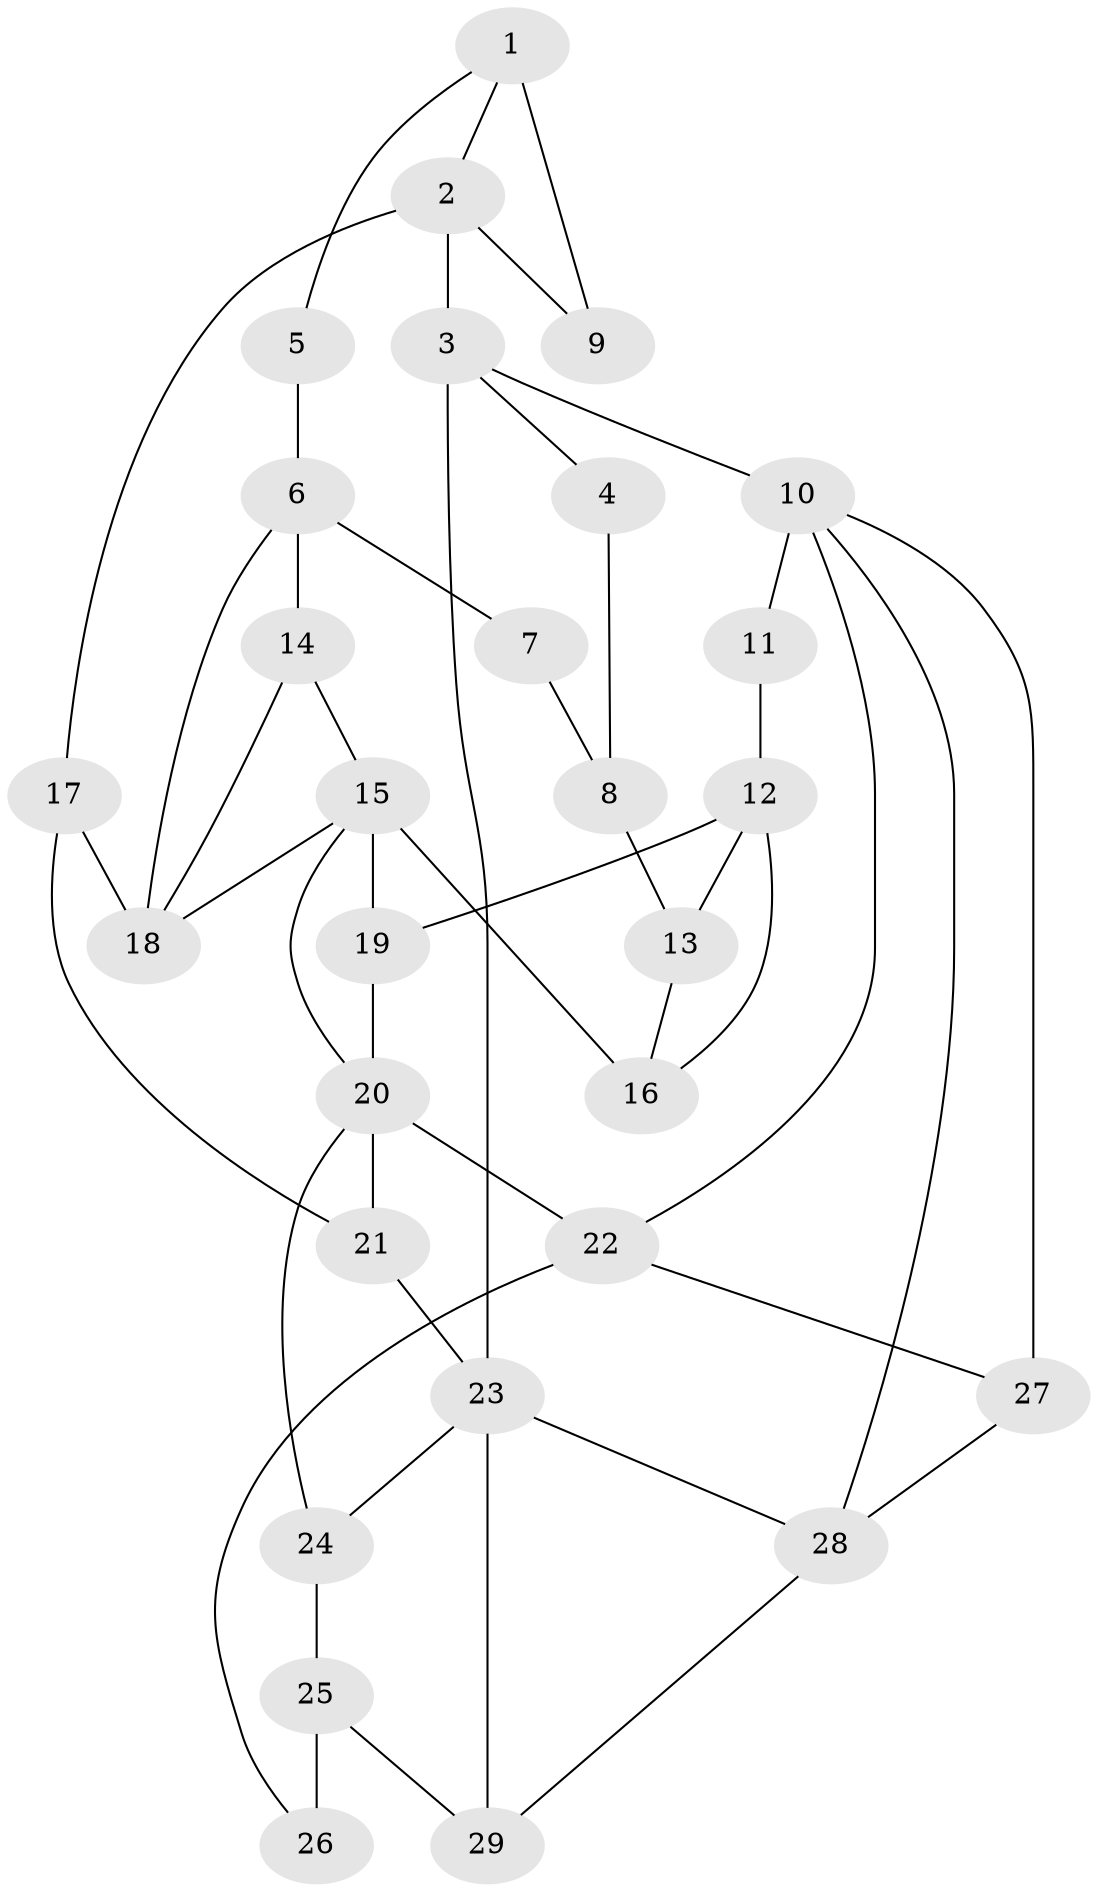 // original degree distribution, {3: 0.028169014084507043, 4: 0.2112676056338028, 5: 0.5915492957746479, 6: 0.16901408450704225}
// Generated by graph-tools (version 1.1) at 2025/54/03/04/25 22:54:20]
// undirected, 29 vertices, 48 edges
graph export_dot {
  node [color=gray90,style=filled];
  1;
  2;
  3;
  4;
  5;
  6;
  7;
  8;
  9;
  10;
  11;
  12;
  13;
  14;
  15;
  16;
  17;
  18;
  19;
  20;
  21;
  22;
  23;
  24;
  25;
  26;
  27;
  28;
  29;
  1 -- 2 [weight=1.0];
  1 -- 5 [weight=1.0];
  1 -- 9 [weight=2.0];
  2 -- 3 [weight=1.0];
  2 -- 9 [weight=1.0];
  2 -- 17 [weight=2.0];
  3 -- 4 [weight=1.0];
  3 -- 10 [weight=1.0];
  3 -- 23 [weight=1.0];
  4 -- 8 [weight=1.0];
  5 -- 6 [weight=2.0];
  6 -- 7 [weight=2.0];
  6 -- 14 [weight=1.0];
  6 -- 18 [weight=1.0];
  7 -- 8 [weight=1.0];
  8 -- 13 [weight=1.0];
  10 -- 11 [weight=2.0];
  10 -- 22 [weight=1.0];
  10 -- 27 [weight=1.0];
  10 -- 28 [weight=1.0];
  11 -- 12 [weight=2.0];
  12 -- 13 [weight=1.0];
  12 -- 16 [weight=1.0];
  12 -- 19 [weight=2.0];
  13 -- 16 [weight=1.0];
  14 -- 15 [weight=1.0];
  14 -- 18 [weight=1.0];
  15 -- 16 [weight=2.0];
  15 -- 18 [weight=1.0];
  15 -- 19 [weight=1.0];
  15 -- 20 [weight=1.0];
  17 -- 18 [weight=2.0];
  17 -- 21 [weight=2.0];
  19 -- 20 [weight=1.0];
  20 -- 21 [weight=2.0];
  20 -- 22 [weight=1.0];
  20 -- 24 [weight=1.0];
  21 -- 23 [weight=1.0];
  22 -- 26 [weight=2.0];
  22 -- 27 [weight=1.0];
  23 -- 24 [weight=1.0];
  23 -- 28 [weight=2.0];
  23 -- 29 [weight=1.0];
  24 -- 25 [weight=1.0];
  25 -- 26 [weight=4.0];
  25 -- 29 [weight=1.0];
  27 -- 28 [weight=2.0];
  28 -- 29 [weight=1.0];
}

